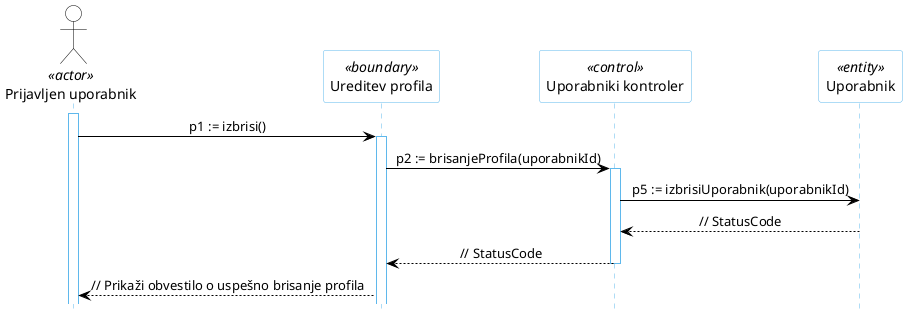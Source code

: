 @startuml
hide footbox

skinparam backgroundcolor transparent
skinparam defaultTextAlignment center
skinparam actorBorderColor black
skinparam actorBackgroundColor white
skinparam arrowColor black
skinparam sequenceLifeLineBorderColor #5FB8EC
skinparam sequenceParticipantBorderColor #5FB8EC
skinparam sequenceParticipantBackgroundColor white

actor "Prijavljen uporabnik" AS U1 <<actor>>

participant "Ureditev profila" as R5 <<boundary>>
participant "Uporabniki kontroler" as R2 <<control>>
participant "Uporabnik" as R4 <<entity>>

activate U1
U1 -> R5: p1 := izbrisi()
activate R5
R5 -> R2: p2 := brisanjeProfila(uporabnikId)
activate R2
R2 -> R4: p5 := izbrisiUporabnik(uporabnikId)
R4 --> R2: // StatusCode
R2 --> R5: // StatusCode
deactivate R2
R5 --> U1: // Prikaži obvestilo o uspešno brisanje profila
@enduml

https://teaching.lavbic.net/plantuml/png/bP5DJi9G4CVtFSK4Dxem1c8JGvH4Y2OcBeZA0QRj04FBcpfznO_RU15ttCjfAzX6NBZeMtH-_u_9B3aXc8luI5w3e4ZPvQYuXWZZTA5IkYIMJ1IyeYjiHCwtg8JcM6R-YLxzTSOBjxOnnFQGjYYClUXOD26Tr6PHPkw_W7rY0xqisLCRKfMNm_g2dajoCTtpt3v7xQoZy7PySJCvG4zHFSUSe_F_5nmi6zIBG6-glC9DjY87PIwAaUEq1zUFCEl3vMKDZKP1aF_uGM-cb9Z71dALEMVO0opW8JG-gc9GtqpILUoi6L9nNYKZRLG3KyNDhpz53Nbkf9sBVULUrUSDUhAUWLKz7Lc18UHz65u1lqVA1H-V_50FOM05AsfWrA2YAWRTYgRD4iVxzU-Ijd0GMCTAU6x2i6M_hzTLMi_JxvopCtZqwCjY8WdLDjyrkuE4EcbXZStwDMRdIN7xoI3HXWhFcO10MUIq_N2oNs5tY2y0
